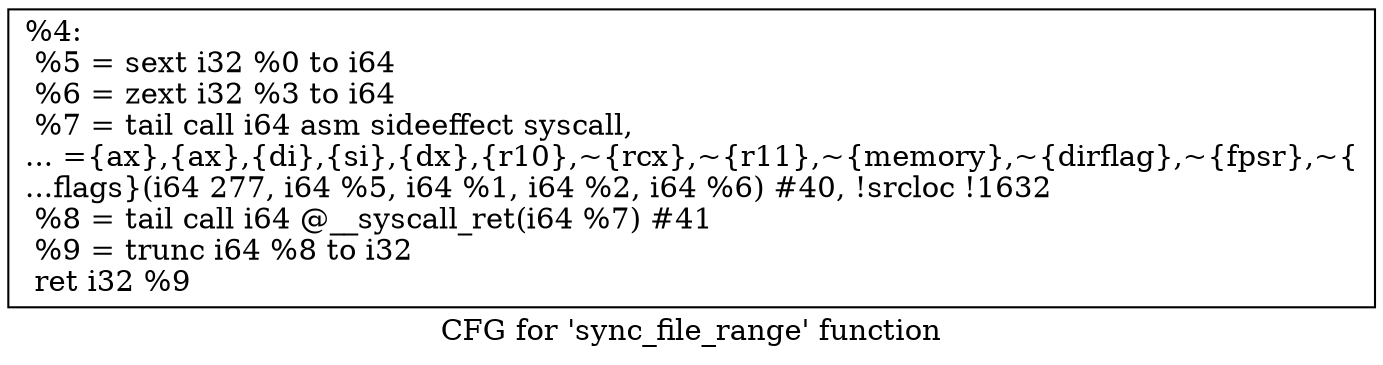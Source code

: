 digraph "CFG for 'sync_file_range' function" {
	label="CFG for 'sync_file_range' function";

	Node0x1c33210 [shape=record,label="{%4:\l  %5 = sext i32 %0 to i64\l  %6 = zext i32 %3 to i64\l  %7 = tail call i64 asm sideeffect syscall,\l... =\{ax\},\{ax\},\{di\},\{si\},\{dx\},\{r10\},~\{rcx\},~\{r11\},~\{memory\},~\{dirflag\},~\{fpsr\},~\{\l...flags\}(i64 277, i64 %5, i64 %1, i64 %2, i64 %6) #40, !srcloc !1632\l  %8 = tail call i64 @__syscall_ret(i64 %7) #41\l  %9 = trunc i64 %8 to i32\l  ret i32 %9\l}"];
}
